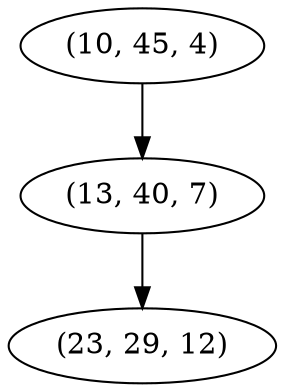 digraph tree {
    "(10, 45, 4)";
    "(13, 40, 7)";
    "(23, 29, 12)";
    "(10, 45, 4)" -> "(13, 40, 7)";
    "(13, 40, 7)" -> "(23, 29, 12)";
}
